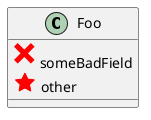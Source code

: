 {
  "sha1": "fj7dracgblfjff9dnc8srlogy9uzi99",
  "insertion": {
    "when": "2024-06-01T09:03:06.242Z",
    "url": "http://forum.plantuml.net/8798/change-color-of-sprite",
    "user": "plantuml@gmail.com"
  }
}
@startuml
!include <tupadr3/common>
!include <tupadr3/font-awesome/star>
class Foo {
 <color:#FE0000><&x{scale=2.25}></color> someBadField
 <color:#FE0000><$star{scale=0.50}></color> other
}
@enduml
